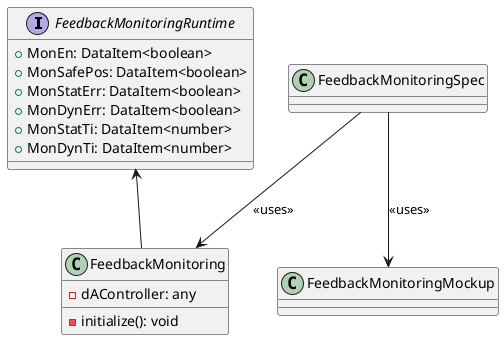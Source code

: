 /*
 * MIT License
 *
 * Copyright (c) 2021 P2O-Lab <p2o-lab@mailbox.tu-dresden.de>,
 * Chair for Process Control Systems, Technische Universität Dresden
 *
 * Permission is hereby granted, free of charge, to any person obtaining a copy
 * of this software and associated documentation files (the "Software"), to deal
 * in the Software without restriction, including without limitation the rights
 * to use, copy, modify, merge, publish, distribute, sublicense, and/or sell
 * copies of the Software, and to permit persons to whom the Software is
 * furnished to do so, subject to the following conditions:
 *
 * The above copyright notice and this permission notice shall be included in all
 * copies or substantial portions of the Software.
 *
 * THE SOFTWARE IS PROVIDED "AS IS", WITHOUT WARRANTY OF ANY KIND, EXPRESS OR
 * IMPLIED, INCLUDING BUT NOT LIMITED TO THE WARRANTIES OF MERCHANTABILITY,
 * FITNESS FOR A PARTICULAR PURPOSE AND NONINFRINGEMENT. IN NO EVENT SHALL THE
 * AUTHORS OR COPYRIGHT HOLDERS BE LIABLE FOR ANY CLAIM, DAMAGES OR OTHER
 * LIABILITY, WHETHER IN AN ACTION OF CONTRACT, TORT OR OTHERWISE, ARISING FROM,
 * OUT OF OR IN CONNECTION WITH THE SOFTWARE OR THE USE OR OTHER DEALINGS IN THE
 * SOFTWARE.
 */
 
@startuml
'https://plantuml.com/class-diagram

interface FeedbackMonitoringRuntime{
	+ MonEn: DataItem<boolean>
	+ MonSafePos: DataItem<boolean>
	+ MonStatErr: DataItem<boolean>
	+ MonDynErr: DataItem<boolean>
	+ MonStatTi: DataItem<number>
	+ MonDynTi: DataItem<number>
}

class FeedbackMonitoring{
    - dAController: any
    - initialize(): void
}

FeedbackMonitoringRuntime <-- FeedbackMonitoring
FeedbackMonitoringSpec --> FeedbackMonitoring : <<uses>>
FeedbackMonitoringSpec --> FeedbackMonitoringMockup : <<uses>>

@enduml
